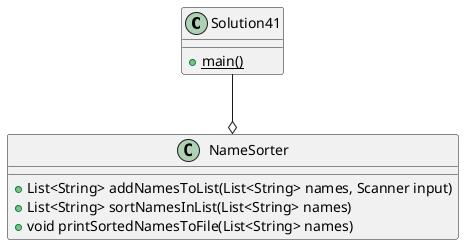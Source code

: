 @startuml
'https://plantuml.com/class-diagram

class Solution41{
+{static} main()
}
class NameSorter{
+List<String> addNamesToList(List<String> names, Scanner input)
+List<String> sortNamesInList(List<String> names)
+void printSortedNamesToFile(List<String> names)
}

Solution41 --o NameSorter
@enduml